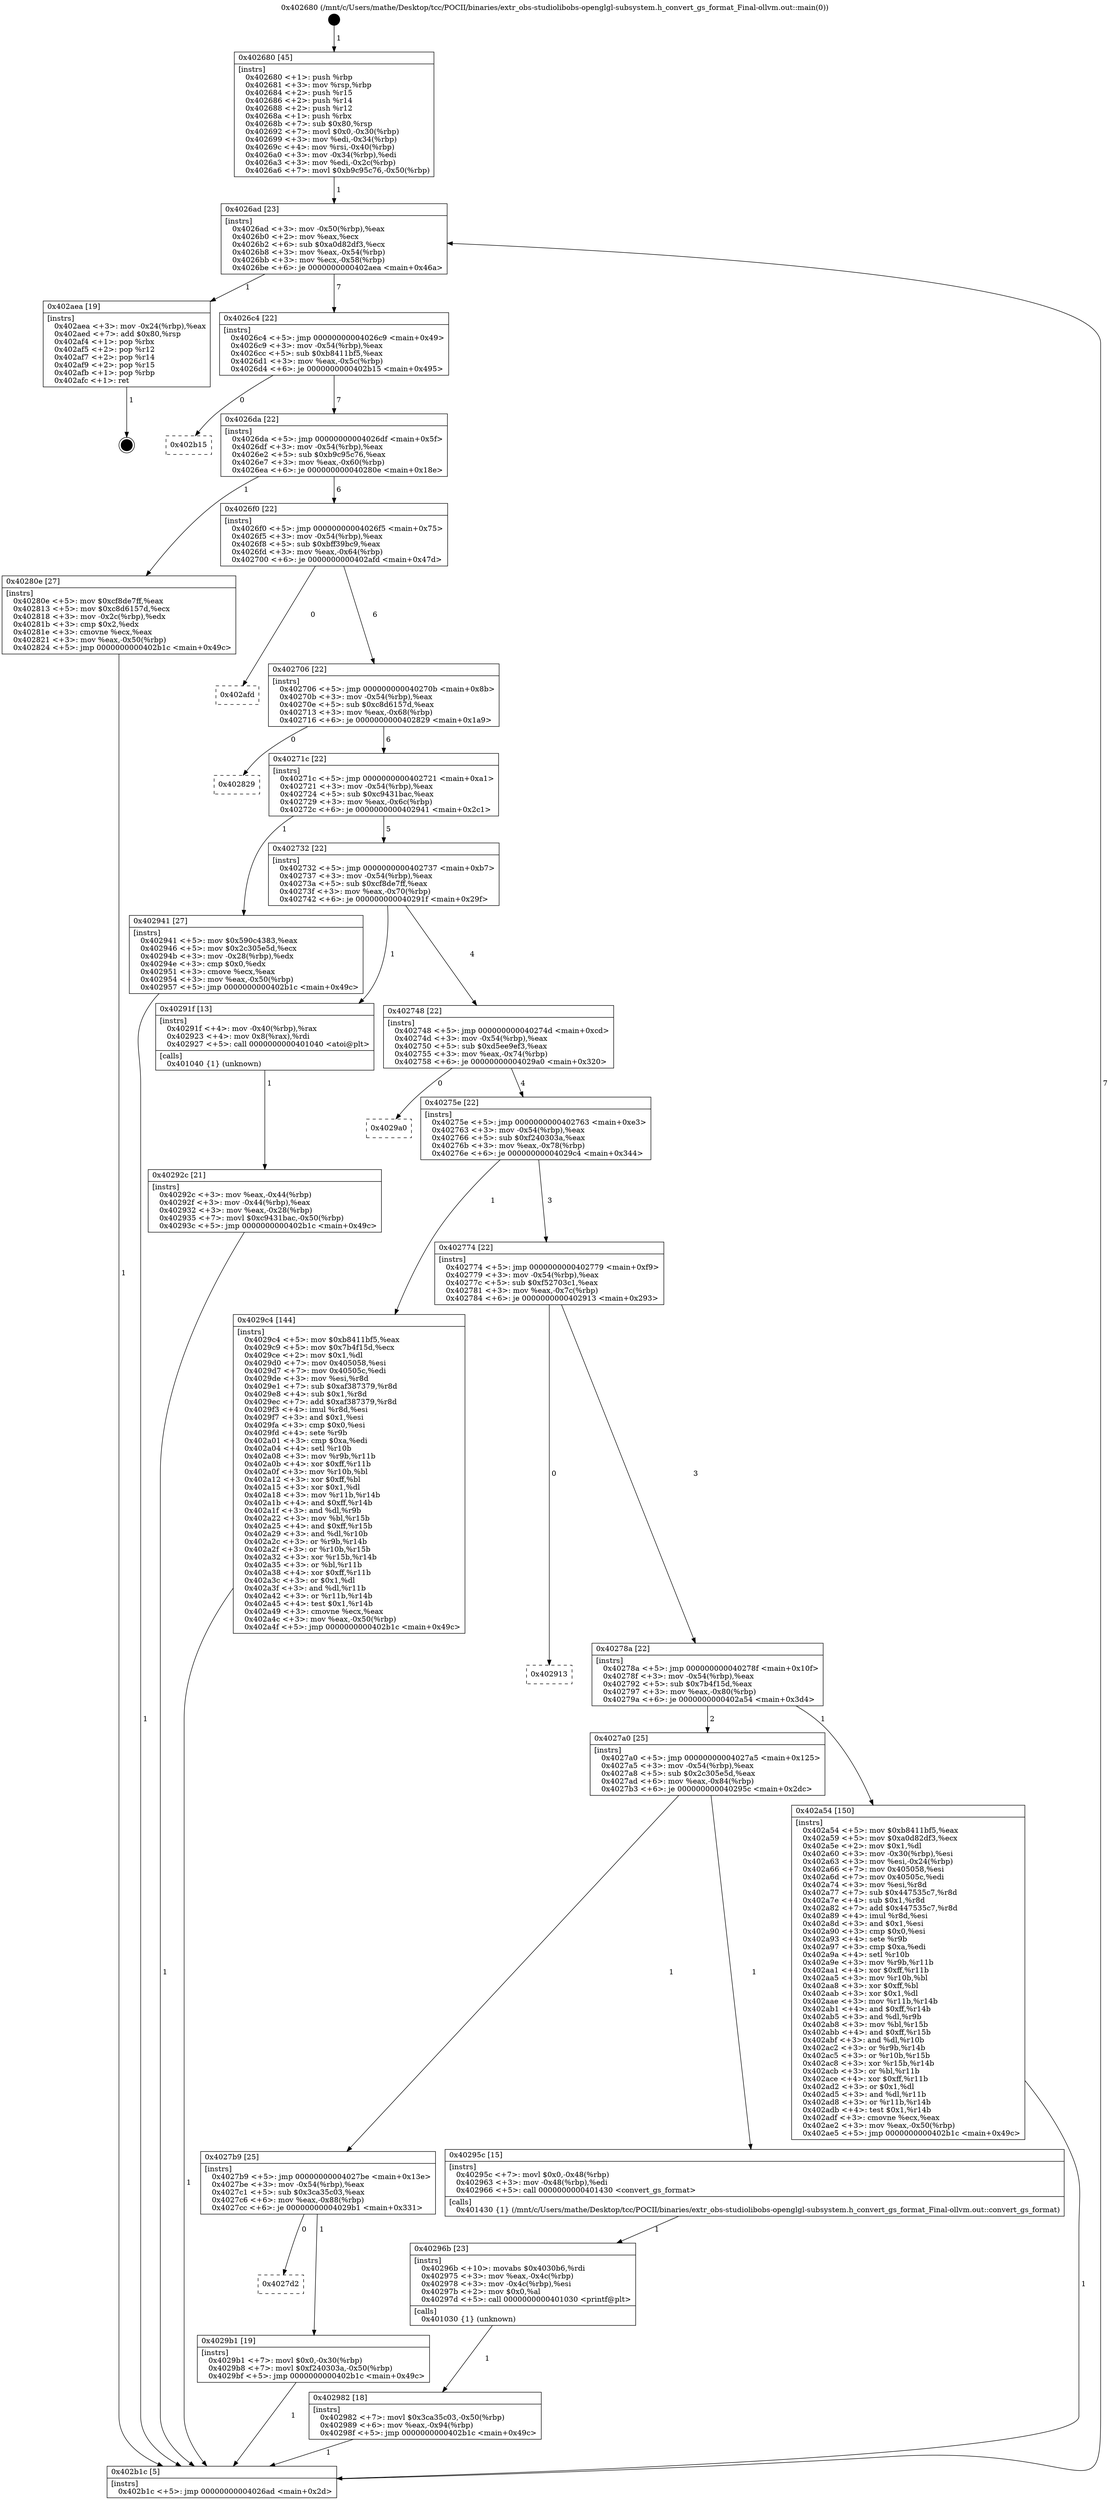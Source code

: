 digraph "0x402680" {
  label = "0x402680 (/mnt/c/Users/mathe/Desktop/tcc/POCII/binaries/extr_obs-studiolibobs-openglgl-subsystem.h_convert_gs_format_Final-ollvm.out::main(0))"
  labelloc = "t"
  node[shape=record]

  Entry [label="",width=0.3,height=0.3,shape=circle,fillcolor=black,style=filled]
  "0x4026ad" [label="{
     0x4026ad [23]\l
     | [instrs]\l
     &nbsp;&nbsp;0x4026ad \<+3\>: mov -0x50(%rbp),%eax\l
     &nbsp;&nbsp;0x4026b0 \<+2\>: mov %eax,%ecx\l
     &nbsp;&nbsp;0x4026b2 \<+6\>: sub $0xa0d82df3,%ecx\l
     &nbsp;&nbsp;0x4026b8 \<+3\>: mov %eax,-0x54(%rbp)\l
     &nbsp;&nbsp;0x4026bb \<+3\>: mov %ecx,-0x58(%rbp)\l
     &nbsp;&nbsp;0x4026be \<+6\>: je 0000000000402aea \<main+0x46a\>\l
  }"]
  "0x402aea" [label="{
     0x402aea [19]\l
     | [instrs]\l
     &nbsp;&nbsp;0x402aea \<+3\>: mov -0x24(%rbp),%eax\l
     &nbsp;&nbsp;0x402aed \<+7\>: add $0x80,%rsp\l
     &nbsp;&nbsp;0x402af4 \<+1\>: pop %rbx\l
     &nbsp;&nbsp;0x402af5 \<+2\>: pop %r12\l
     &nbsp;&nbsp;0x402af7 \<+2\>: pop %r14\l
     &nbsp;&nbsp;0x402af9 \<+2\>: pop %r15\l
     &nbsp;&nbsp;0x402afb \<+1\>: pop %rbp\l
     &nbsp;&nbsp;0x402afc \<+1\>: ret\l
  }"]
  "0x4026c4" [label="{
     0x4026c4 [22]\l
     | [instrs]\l
     &nbsp;&nbsp;0x4026c4 \<+5\>: jmp 00000000004026c9 \<main+0x49\>\l
     &nbsp;&nbsp;0x4026c9 \<+3\>: mov -0x54(%rbp),%eax\l
     &nbsp;&nbsp;0x4026cc \<+5\>: sub $0xb8411bf5,%eax\l
     &nbsp;&nbsp;0x4026d1 \<+3\>: mov %eax,-0x5c(%rbp)\l
     &nbsp;&nbsp;0x4026d4 \<+6\>: je 0000000000402b15 \<main+0x495\>\l
  }"]
  Exit [label="",width=0.3,height=0.3,shape=circle,fillcolor=black,style=filled,peripheries=2]
  "0x402b15" [label="{
     0x402b15\l
  }", style=dashed]
  "0x4026da" [label="{
     0x4026da [22]\l
     | [instrs]\l
     &nbsp;&nbsp;0x4026da \<+5\>: jmp 00000000004026df \<main+0x5f\>\l
     &nbsp;&nbsp;0x4026df \<+3\>: mov -0x54(%rbp),%eax\l
     &nbsp;&nbsp;0x4026e2 \<+5\>: sub $0xb9c95c76,%eax\l
     &nbsp;&nbsp;0x4026e7 \<+3\>: mov %eax,-0x60(%rbp)\l
     &nbsp;&nbsp;0x4026ea \<+6\>: je 000000000040280e \<main+0x18e\>\l
  }"]
  "0x4027d2" [label="{
     0x4027d2\l
  }", style=dashed]
  "0x40280e" [label="{
     0x40280e [27]\l
     | [instrs]\l
     &nbsp;&nbsp;0x40280e \<+5\>: mov $0xcf8de7ff,%eax\l
     &nbsp;&nbsp;0x402813 \<+5\>: mov $0xc8d6157d,%ecx\l
     &nbsp;&nbsp;0x402818 \<+3\>: mov -0x2c(%rbp),%edx\l
     &nbsp;&nbsp;0x40281b \<+3\>: cmp $0x2,%edx\l
     &nbsp;&nbsp;0x40281e \<+3\>: cmovne %ecx,%eax\l
     &nbsp;&nbsp;0x402821 \<+3\>: mov %eax,-0x50(%rbp)\l
     &nbsp;&nbsp;0x402824 \<+5\>: jmp 0000000000402b1c \<main+0x49c\>\l
  }"]
  "0x4026f0" [label="{
     0x4026f0 [22]\l
     | [instrs]\l
     &nbsp;&nbsp;0x4026f0 \<+5\>: jmp 00000000004026f5 \<main+0x75\>\l
     &nbsp;&nbsp;0x4026f5 \<+3\>: mov -0x54(%rbp),%eax\l
     &nbsp;&nbsp;0x4026f8 \<+5\>: sub $0xbff39bc9,%eax\l
     &nbsp;&nbsp;0x4026fd \<+3\>: mov %eax,-0x64(%rbp)\l
     &nbsp;&nbsp;0x402700 \<+6\>: je 0000000000402afd \<main+0x47d\>\l
  }"]
  "0x402b1c" [label="{
     0x402b1c [5]\l
     | [instrs]\l
     &nbsp;&nbsp;0x402b1c \<+5\>: jmp 00000000004026ad \<main+0x2d\>\l
  }"]
  "0x402680" [label="{
     0x402680 [45]\l
     | [instrs]\l
     &nbsp;&nbsp;0x402680 \<+1\>: push %rbp\l
     &nbsp;&nbsp;0x402681 \<+3\>: mov %rsp,%rbp\l
     &nbsp;&nbsp;0x402684 \<+2\>: push %r15\l
     &nbsp;&nbsp;0x402686 \<+2\>: push %r14\l
     &nbsp;&nbsp;0x402688 \<+2\>: push %r12\l
     &nbsp;&nbsp;0x40268a \<+1\>: push %rbx\l
     &nbsp;&nbsp;0x40268b \<+7\>: sub $0x80,%rsp\l
     &nbsp;&nbsp;0x402692 \<+7\>: movl $0x0,-0x30(%rbp)\l
     &nbsp;&nbsp;0x402699 \<+3\>: mov %edi,-0x34(%rbp)\l
     &nbsp;&nbsp;0x40269c \<+4\>: mov %rsi,-0x40(%rbp)\l
     &nbsp;&nbsp;0x4026a0 \<+3\>: mov -0x34(%rbp),%edi\l
     &nbsp;&nbsp;0x4026a3 \<+3\>: mov %edi,-0x2c(%rbp)\l
     &nbsp;&nbsp;0x4026a6 \<+7\>: movl $0xb9c95c76,-0x50(%rbp)\l
  }"]
  "0x4029b1" [label="{
     0x4029b1 [19]\l
     | [instrs]\l
     &nbsp;&nbsp;0x4029b1 \<+7\>: movl $0x0,-0x30(%rbp)\l
     &nbsp;&nbsp;0x4029b8 \<+7\>: movl $0xf240303a,-0x50(%rbp)\l
     &nbsp;&nbsp;0x4029bf \<+5\>: jmp 0000000000402b1c \<main+0x49c\>\l
  }"]
  "0x402afd" [label="{
     0x402afd\l
  }", style=dashed]
  "0x402706" [label="{
     0x402706 [22]\l
     | [instrs]\l
     &nbsp;&nbsp;0x402706 \<+5\>: jmp 000000000040270b \<main+0x8b\>\l
     &nbsp;&nbsp;0x40270b \<+3\>: mov -0x54(%rbp),%eax\l
     &nbsp;&nbsp;0x40270e \<+5\>: sub $0xc8d6157d,%eax\l
     &nbsp;&nbsp;0x402713 \<+3\>: mov %eax,-0x68(%rbp)\l
     &nbsp;&nbsp;0x402716 \<+6\>: je 0000000000402829 \<main+0x1a9\>\l
  }"]
  "0x402982" [label="{
     0x402982 [18]\l
     | [instrs]\l
     &nbsp;&nbsp;0x402982 \<+7\>: movl $0x3ca35c03,-0x50(%rbp)\l
     &nbsp;&nbsp;0x402989 \<+6\>: mov %eax,-0x94(%rbp)\l
     &nbsp;&nbsp;0x40298f \<+5\>: jmp 0000000000402b1c \<main+0x49c\>\l
  }"]
  "0x402829" [label="{
     0x402829\l
  }", style=dashed]
  "0x40271c" [label="{
     0x40271c [22]\l
     | [instrs]\l
     &nbsp;&nbsp;0x40271c \<+5\>: jmp 0000000000402721 \<main+0xa1\>\l
     &nbsp;&nbsp;0x402721 \<+3\>: mov -0x54(%rbp),%eax\l
     &nbsp;&nbsp;0x402724 \<+5\>: sub $0xc9431bac,%eax\l
     &nbsp;&nbsp;0x402729 \<+3\>: mov %eax,-0x6c(%rbp)\l
     &nbsp;&nbsp;0x40272c \<+6\>: je 0000000000402941 \<main+0x2c1\>\l
  }"]
  "0x40296b" [label="{
     0x40296b [23]\l
     | [instrs]\l
     &nbsp;&nbsp;0x40296b \<+10\>: movabs $0x4030b6,%rdi\l
     &nbsp;&nbsp;0x402975 \<+3\>: mov %eax,-0x4c(%rbp)\l
     &nbsp;&nbsp;0x402978 \<+3\>: mov -0x4c(%rbp),%esi\l
     &nbsp;&nbsp;0x40297b \<+2\>: mov $0x0,%al\l
     &nbsp;&nbsp;0x40297d \<+5\>: call 0000000000401030 \<printf@plt\>\l
     | [calls]\l
     &nbsp;&nbsp;0x401030 \{1\} (unknown)\l
  }"]
  "0x402941" [label="{
     0x402941 [27]\l
     | [instrs]\l
     &nbsp;&nbsp;0x402941 \<+5\>: mov $0x590c4383,%eax\l
     &nbsp;&nbsp;0x402946 \<+5\>: mov $0x2c305e5d,%ecx\l
     &nbsp;&nbsp;0x40294b \<+3\>: mov -0x28(%rbp),%edx\l
     &nbsp;&nbsp;0x40294e \<+3\>: cmp $0x0,%edx\l
     &nbsp;&nbsp;0x402951 \<+3\>: cmove %ecx,%eax\l
     &nbsp;&nbsp;0x402954 \<+3\>: mov %eax,-0x50(%rbp)\l
     &nbsp;&nbsp;0x402957 \<+5\>: jmp 0000000000402b1c \<main+0x49c\>\l
  }"]
  "0x402732" [label="{
     0x402732 [22]\l
     | [instrs]\l
     &nbsp;&nbsp;0x402732 \<+5\>: jmp 0000000000402737 \<main+0xb7\>\l
     &nbsp;&nbsp;0x402737 \<+3\>: mov -0x54(%rbp),%eax\l
     &nbsp;&nbsp;0x40273a \<+5\>: sub $0xcf8de7ff,%eax\l
     &nbsp;&nbsp;0x40273f \<+3\>: mov %eax,-0x70(%rbp)\l
     &nbsp;&nbsp;0x402742 \<+6\>: je 000000000040291f \<main+0x29f\>\l
  }"]
  "0x4027b9" [label="{
     0x4027b9 [25]\l
     | [instrs]\l
     &nbsp;&nbsp;0x4027b9 \<+5\>: jmp 00000000004027be \<main+0x13e\>\l
     &nbsp;&nbsp;0x4027be \<+3\>: mov -0x54(%rbp),%eax\l
     &nbsp;&nbsp;0x4027c1 \<+5\>: sub $0x3ca35c03,%eax\l
     &nbsp;&nbsp;0x4027c6 \<+6\>: mov %eax,-0x88(%rbp)\l
     &nbsp;&nbsp;0x4027cc \<+6\>: je 00000000004029b1 \<main+0x331\>\l
  }"]
  "0x40291f" [label="{
     0x40291f [13]\l
     | [instrs]\l
     &nbsp;&nbsp;0x40291f \<+4\>: mov -0x40(%rbp),%rax\l
     &nbsp;&nbsp;0x402923 \<+4\>: mov 0x8(%rax),%rdi\l
     &nbsp;&nbsp;0x402927 \<+5\>: call 0000000000401040 \<atoi@plt\>\l
     | [calls]\l
     &nbsp;&nbsp;0x401040 \{1\} (unknown)\l
  }"]
  "0x402748" [label="{
     0x402748 [22]\l
     | [instrs]\l
     &nbsp;&nbsp;0x402748 \<+5\>: jmp 000000000040274d \<main+0xcd\>\l
     &nbsp;&nbsp;0x40274d \<+3\>: mov -0x54(%rbp),%eax\l
     &nbsp;&nbsp;0x402750 \<+5\>: sub $0xd5ee9ef3,%eax\l
     &nbsp;&nbsp;0x402755 \<+3\>: mov %eax,-0x74(%rbp)\l
     &nbsp;&nbsp;0x402758 \<+6\>: je 00000000004029a0 \<main+0x320\>\l
  }"]
  "0x40292c" [label="{
     0x40292c [21]\l
     | [instrs]\l
     &nbsp;&nbsp;0x40292c \<+3\>: mov %eax,-0x44(%rbp)\l
     &nbsp;&nbsp;0x40292f \<+3\>: mov -0x44(%rbp),%eax\l
     &nbsp;&nbsp;0x402932 \<+3\>: mov %eax,-0x28(%rbp)\l
     &nbsp;&nbsp;0x402935 \<+7\>: movl $0xc9431bac,-0x50(%rbp)\l
     &nbsp;&nbsp;0x40293c \<+5\>: jmp 0000000000402b1c \<main+0x49c\>\l
  }"]
  "0x40295c" [label="{
     0x40295c [15]\l
     | [instrs]\l
     &nbsp;&nbsp;0x40295c \<+7\>: movl $0x0,-0x48(%rbp)\l
     &nbsp;&nbsp;0x402963 \<+3\>: mov -0x48(%rbp),%edi\l
     &nbsp;&nbsp;0x402966 \<+5\>: call 0000000000401430 \<convert_gs_format\>\l
     | [calls]\l
     &nbsp;&nbsp;0x401430 \{1\} (/mnt/c/Users/mathe/Desktop/tcc/POCII/binaries/extr_obs-studiolibobs-openglgl-subsystem.h_convert_gs_format_Final-ollvm.out::convert_gs_format)\l
  }"]
  "0x4029a0" [label="{
     0x4029a0\l
  }", style=dashed]
  "0x40275e" [label="{
     0x40275e [22]\l
     | [instrs]\l
     &nbsp;&nbsp;0x40275e \<+5\>: jmp 0000000000402763 \<main+0xe3\>\l
     &nbsp;&nbsp;0x402763 \<+3\>: mov -0x54(%rbp),%eax\l
     &nbsp;&nbsp;0x402766 \<+5\>: sub $0xf240303a,%eax\l
     &nbsp;&nbsp;0x40276b \<+3\>: mov %eax,-0x78(%rbp)\l
     &nbsp;&nbsp;0x40276e \<+6\>: je 00000000004029c4 \<main+0x344\>\l
  }"]
  "0x4027a0" [label="{
     0x4027a0 [25]\l
     | [instrs]\l
     &nbsp;&nbsp;0x4027a0 \<+5\>: jmp 00000000004027a5 \<main+0x125\>\l
     &nbsp;&nbsp;0x4027a5 \<+3\>: mov -0x54(%rbp),%eax\l
     &nbsp;&nbsp;0x4027a8 \<+5\>: sub $0x2c305e5d,%eax\l
     &nbsp;&nbsp;0x4027ad \<+6\>: mov %eax,-0x84(%rbp)\l
     &nbsp;&nbsp;0x4027b3 \<+6\>: je 000000000040295c \<main+0x2dc\>\l
  }"]
  "0x4029c4" [label="{
     0x4029c4 [144]\l
     | [instrs]\l
     &nbsp;&nbsp;0x4029c4 \<+5\>: mov $0xb8411bf5,%eax\l
     &nbsp;&nbsp;0x4029c9 \<+5\>: mov $0x7b4f15d,%ecx\l
     &nbsp;&nbsp;0x4029ce \<+2\>: mov $0x1,%dl\l
     &nbsp;&nbsp;0x4029d0 \<+7\>: mov 0x405058,%esi\l
     &nbsp;&nbsp;0x4029d7 \<+7\>: mov 0x40505c,%edi\l
     &nbsp;&nbsp;0x4029de \<+3\>: mov %esi,%r8d\l
     &nbsp;&nbsp;0x4029e1 \<+7\>: sub $0xaf387379,%r8d\l
     &nbsp;&nbsp;0x4029e8 \<+4\>: sub $0x1,%r8d\l
     &nbsp;&nbsp;0x4029ec \<+7\>: add $0xaf387379,%r8d\l
     &nbsp;&nbsp;0x4029f3 \<+4\>: imul %r8d,%esi\l
     &nbsp;&nbsp;0x4029f7 \<+3\>: and $0x1,%esi\l
     &nbsp;&nbsp;0x4029fa \<+3\>: cmp $0x0,%esi\l
     &nbsp;&nbsp;0x4029fd \<+4\>: sete %r9b\l
     &nbsp;&nbsp;0x402a01 \<+3\>: cmp $0xa,%edi\l
     &nbsp;&nbsp;0x402a04 \<+4\>: setl %r10b\l
     &nbsp;&nbsp;0x402a08 \<+3\>: mov %r9b,%r11b\l
     &nbsp;&nbsp;0x402a0b \<+4\>: xor $0xff,%r11b\l
     &nbsp;&nbsp;0x402a0f \<+3\>: mov %r10b,%bl\l
     &nbsp;&nbsp;0x402a12 \<+3\>: xor $0xff,%bl\l
     &nbsp;&nbsp;0x402a15 \<+3\>: xor $0x1,%dl\l
     &nbsp;&nbsp;0x402a18 \<+3\>: mov %r11b,%r14b\l
     &nbsp;&nbsp;0x402a1b \<+4\>: and $0xff,%r14b\l
     &nbsp;&nbsp;0x402a1f \<+3\>: and %dl,%r9b\l
     &nbsp;&nbsp;0x402a22 \<+3\>: mov %bl,%r15b\l
     &nbsp;&nbsp;0x402a25 \<+4\>: and $0xff,%r15b\l
     &nbsp;&nbsp;0x402a29 \<+3\>: and %dl,%r10b\l
     &nbsp;&nbsp;0x402a2c \<+3\>: or %r9b,%r14b\l
     &nbsp;&nbsp;0x402a2f \<+3\>: or %r10b,%r15b\l
     &nbsp;&nbsp;0x402a32 \<+3\>: xor %r15b,%r14b\l
     &nbsp;&nbsp;0x402a35 \<+3\>: or %bl,%r11b\l
     &nbsp;&nbsp;0x402a38 \<+4\>: xor $0xff,%r11b\l
     &nbsp;&nbsp;0x402a3c \<+3\>: or $0x1,%dl\l
     &nbsp;&nbsp;0x402a3f \<+3\>: and %dl,%r11b\l
     &nbsp;&nbsp;0x402a42 \<+3\>: or %r11b,%r14b\l
     &nbsp;&nbsp;0x402a45 \<+4\>: test $0x1,%r14b\l
     &nbsp;&nbsp;0x402a49 \<+3\>: cmovne %ecx,%eax\l
     &nbsp;&nbsp;0x402a4c \<+3\>: mov %eax,-0x50(%rbp)\l
     &nbsp;&nbsp;0x402a4f \<+5\>: jmp 0000000000402b1c \<main+0x49c\>\l
  }"]
  "0x402774" [label="{
     0x402774 [22]\l
     | [instrs]\l
     &nbsp;&nbsp;0x402774 \<+5\>: jmp 0000000000402779 \<main+0xf9\>\l
     &nbsp;&nbsp;0x402779 \<+3\>: mov -0x54(%rbp),%eax\l
     &nbsp;&nbsp;0x40277c \<+5\>: sub $0xf52703c1,%eax\l
     &nbsp;&nbsp;0x402781 \<+3\>: mov %eax,-0x7c(%rbp)\l
     &nbsp;&nbsp;0x402784 \<+6\>: je 0000000000402913 \<main+0x293\>\l
  }"]
  "0x402a54" [label="{
     0x402a54 [150]\l
     | [instrs]\l
     &nbsp;&nbsp;0x402a54 \<+5\>: mov $0xb8411bf5,%eax\l
     &nbsp;&nbsp;0x402a59 \<+5\>: mov $0xa0d82df3,%ecx\l
     &nbsp;&nbsp;0x402a5e \<+2\>: mov $0x1,%dl\l
     &nbsp;&nbsp;0x402a60 \<+3\>: mov -0x30(%rbp),%esi\l
     &nbsp;&nbsp;0x402a63 \<+3\>: mov %esi,-0x24(%rbp)\l
     &nbsp;&nbsp;0x402a66 \<+7\>: mov 0x405058,%esi\l
     &nbsp;&nbsp;0x402a6d \<+7\>: mov 0x40505c,%edi\l
     &nbsp;&nbsp;0x402a74 \<+3\>: mov %esi,%r8d\l
     &nbsp;&nbsp;0x402a77 \<+7\>: sub $0x447535c7,%r8d\l
     &nbsp;&nbsp;0x402a7e \<+4\>: sub $0x1,%r8d\l
     &nbsp;&nbsp;0x402a82 \<+7\>: add $0x447535c7,%r8d\l
     &nbsp;&nbsp;0x402a89 \<+4\>: imul %r8d,%esi\l
     &nbsp;&nbsp;0x402a8d \<+3\>: and $0x1,%esi\l
     &nbsp;&nbsp;0x402a90 \<+3\>: cmp $0x0,%esi\l
     &nbsp;&nbsp;0x402a93 \<+4\>: sete %r9b\l
     &nbsp;&nbsp;0x402a97 \<+3\>: cmp $0xa,%edi\l
     &nbsp;&nbsp;0x402a9a \<+4\>: setl %r10b\l
     &nbsp;&nbsp;0x402a9e \<+3\>: mov %r9b,%r11b\l
     &nbsp;&nbsp;0x402aa1 \<+4\>: xor $0xff,%r11b\l
     &nbsp;&nbsp;0x402aa5 \<+3\>: mov %r10b,%bl\l
     &nbsp;&nbsp;0x402aa8 \<+3\>: xor $0xff,%bl\l
     &nbsp;&nbsp;0x402aab \<+3\>: xor $0x1,%dl\l
     &nbsp;&nbsp;0x402aae \<+3\>: mov %r11b,%r14b\l
     &nbsp;&nbsp;0x402ab1 \<+4\>: and $0xff,%r14b\l
     &nbsp;&nbsp;0x402ab5 \<+3\>: and %dl,%r9b\l
     &nbsp;&nbsp;0x402ab8 \<+3\>: mov %bl,%r15b\l
     &nbsp;&nbsp;0x402abb \<+4\>: and $0xff,%r15b\l
     &nbsp;&nbsp;0x402abf \<+3\>: and %dl,%r10b\l
     &nbsp;&nbsp;0x402ac2 \<+3\>: or %r9b,%r14b\l
     &nbsp;&nbsp;0x402ac5 \<+3\>: or %r10b,%r15b\l
     &nbsp;&nbsp;0x402ac8 \<+3\>: xor %r15b,%r14b\l
     &nbsp;&nbsp;0x402acb \<+3\>: or %bl,%r11b\l
     &nbsp;&nbsp;0x402ace \<+4\>: xor $0xff,%r11b\l
     &nbsp;&nbsp;0x402ad2 \<+3\>: or $0x1,%dl\l
     &nbsp;&nbsp;0x402ad5 \<+3\>: and %dl,%r11b\l
     &nbsp;&nbsp;0x402ad8 \<+3\>: or %r11b,%r14b\l
     &nbsp;&nbsp;0x402adb \<+4\>: test $0x1,%r14b\l
     &nbsp;&nbsp;0x402adf \<+3\>: cmovne %ecx,%eax\l
     &nbsp;&nbsp;0x402ae2 \<+3\>: mov %eax,-0x50(%rbp)\l
     &nbsp;&nbsp;0x402ae5 \<+5\>: jmp 0000000000402b1c \<main+0x49c\>\l
  }"]
  "0x402913" [label="{
     0x402913\l
  }", style=dashed]
  "0x40278a" [label="{
     0x40278a [22]\l
     | [instrs]\l
     &nbsp;&nbsp;0x40278a \<+5\>: jmp 000000000040278f \<main+0x10f\>\l
     &nbsp;&nbsp;0x40278f \<+3\>: mov -0x54(%rbp),%eax\l
     &nbsp;&nbsp;0x402792 \<+5\>: sub $0x7b4f15d,%eax\l
     &nbsp;&nbsp;0x402797 \<+3\>: mov %eax,-0x80(%rbp)\l
     &nbsp;&nbsp;0x40279a \<+6\>: je 0000000000402a54 \<main+0x3d4\>\l
  }"]
  Entry -> "0x402680" [label=" 1"]
  "0x4026ad" -> "0x402aea" [label=" 1"]
  "0x4026ad" -> "0x4026c4" [label=" 7"]
  "0x402aea" -> Exit [label=" 1"]
  "0x4026c4" -> "0x402b15" [label=" 0"]
  "0x4026c4" -> "0x4026da" [label=" 7"]
  "0x402a54" -> "0x402b1c" [label=" 1"]
  "0x4026da" -> "0x40280e" [label=" 1"]
  "0x4026da" -> "0x4026f0" [label=" 6"]
  "0x40280e" -> "0x402b1c" [label=" 1"]
  "0x402680" -> "0x4026ad" [label=" 1"]
  "0x402b1c" -> "0x4026ad" [label=" 7"]
  "0x4029c4" -> "0x402b1c" [label=" 1"]
  "0x4026f0" -> "0x402afd" [label=" 0"]
  "0x4026f0" -> "0x402706" [label=" 6"]
  "0x4029b1" -> "0x402b1c" [label=" 1"]
  "0x402706" -> "0x402829" [label=" 0"]
  "0x402706" -> "0x40271c" [label=" 6"]
  "0x4027b9" -> "0x4029b1" [label=" 1"]
  "0x40271c" -> "0x402941" [label=" 1"]
  "0x40271c" -> "0x402732" [label=" 5"]
  "0x4027b9" -> "0x4027d2" [label=" 0"]
  "0x402732" -> "0x40291f" [label=" 1"]
  "0x402732" -> "0x402748" [label=" 4"]
  "0x40291f" -> "0x40292c" [label=" 1"]
  "0x40292c" -> "0x402b1c" [label=" 1"]
  "0x402941" -> "0x402b1c" [label=" 1"]
  "0x402982" -> "0x402b1c" [label=" 1"]
  "0x402748" -> "0x4029a0" [label=" 0"]
  "0x402748" -> "0x40275e" [label=" 4"]
  "0x40296b" -> "0x402982" [label=" 1"]
  "0x40275e" -> "0x4029c4" [label=" 1"]
  "0x40275e" -> "0x402774" [label=" 3"]
  "0x4027a0" -> "0x4027b9" [label=" 1"]
  "0x402774" -> "0x402913" [label=" 0"]
  "0x402774" -> "0x40278a" [label=" 3"]
  "0x4027a0" -> "0x40295c" [label=" 1"]
  "0x40278a" -> "0x402a54" [label=" 1"]
  "0x40278a" -> "0x4027a0" [label=" 2"]
  "0x40295c" -> "0x40296b" [label=" 1"]
}
